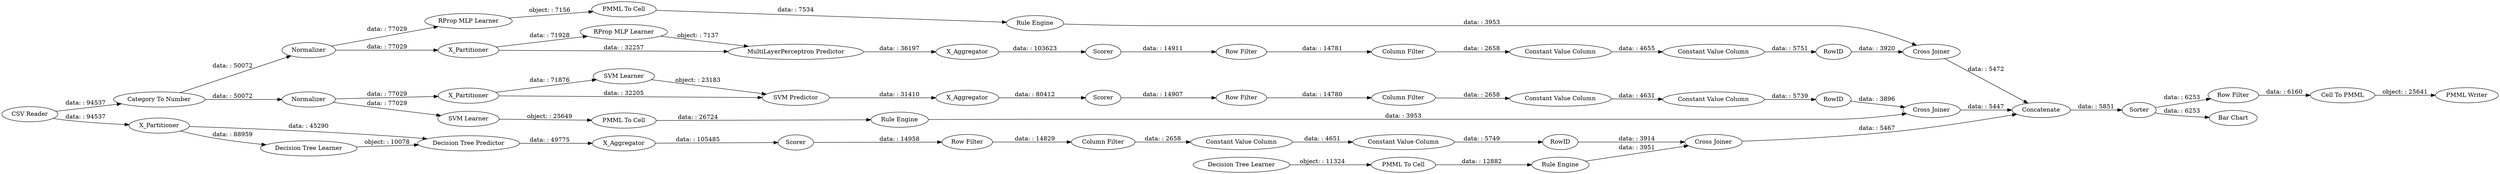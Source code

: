 digraph {
	"7513108873254320247_294" [label="Column Filter"]
	"4302176132831854662_34" [label="Rule Engine"]
	"2942056785280580072_64" [label="PMML Writer"]
	"2942056785280580072_71" [label="Row Filter"]
	"7513108873254320247_292" [label="Constant Value Column"]
	"3302551253734891376_292" [label="Constant Value Column"]
	"8155511897901632222_293" [label=RowID]
	"5152039483629524332_34" [label="PMML To Cell"]
	"-7797635339802819760_31" [label="RProp MLP Learner"]
	"-7797635339802819760_39" [label=Normalizer]
	"-7797635339802819760_40" [label=Scorer]
	"8155511897901632222_290" [label="Constant Value Column"]
	"3563586959059841778_32" [label="Decision Tree Predictor"]
	"2942056785280580072_66" [label=Sorter]
	"3302551253734891376_294" [label="Column Filter"]
	"3563586959059841778_2" [label=X_Partitioner]
	"-7797635339802819760_38" [label="Cross Joiner"]
	"8155511897901632222_292" [label="Constant Value Column"]
	"2942056785280580072_59" [label="Bar Chart"]
	"5116818908395721255_31" [label="SVM Learner"]
	"3302551253734891376_293" [label=RowID]
	"-3191873631538735805_28" [label="PMML To Cell"]
	"5152039483629524332_35" [label="Rule Engine"]
	"8155511897901632222_9" [label="Row Filter"]
	"7513108873254320247_290" [label="Constant Value Column"]
	"3302551253734891376_290" [label="Constant Value Column"]
	"5116818908395721255_2" [label=X_Partitioner]
	"5116818908395721255_39" [label="Cross Joiner"]
	"5116818908395721255_32" [label="SVM Predictor"]
	"3563586959059841778_31" [label="Decision Tree Learner"]
	"4302176132831854662_22" [label="PMML To Cell"]
	"4302176132831854662_35" [label="RProp MLP Learner"]
	"7513108873254320247_293" [label=RowID]
	"3563586959059841778_39" [label=Scorer]
	"5116818908395721255_7" [label=X_Aggregator]
	"5116818908395721255_41" [label=Scorer]
	"2942056785280580072_73" [label="Category To Number"]
	"-3191873631538735805_34" [label="Rule Engine"]
	"-7797635339802819760_2" [label=X_Partitioner]
	"3563586959059841778_7" [label=X_Aggregator]
	"5152039483629524332_33" [label="SVM Learner"]
	"-7797635339802819760_7" [label=X_Aggregator]
	"2942056785280580072_65" [label=Concatenate]
	"2942056785280580072_68" [label="Cell To PMML"]
	"7513108873254320247_9" [label="Row Filter"]
	"2942056785280580072_67" [label="CSV Reader"]
	"-3191873631538735805_33" [label="Decision Tree Learner"]
	"3563586959059841778_38" [label="Cross Joiner"]
	"3302551253734891376_9" [label="Row Filter"]
	"5116818908395721255_40" [label=Normalizer]
	"8155511897901632222_294" [label="Column Filter"]
	"-7797635339802819760_32" [label="MultiLayerPerceptron Predictor"]
	"-3191873631538735805_28" -> "-3191873631538735805_34" [label="data: : 12882"]
	"4302176132831854662_22" -> "4302176132831854662_34" [label="data: : 7534"]
	"-7797635339802819760_2" -> "-7797635339802819760_32" [label="data: : 32257"]
	"2942056785280580072_66" -> "2942056785280580072_71" [label="data: : 6253"]
	"5152039483629524332_35" -> "5116818908395721255_39" [label="data: : 3953"]
	"2942056785280580072_67" -> "2942056785280580072_73" [label="data: : 94537"]
	"3563586959059841778_38" -> "2942056785280580072_65" [label="data: : 5467"]
	"3563586959059841778_39" -> "8155511897901632222_9" [label="data: : 14958"]
	"5116818908395721255_39" -> "2942056785280580072_65" [label="data: : 5447"]
	"-7797635339802819760_32" -> "-7797635339802819760_7" [label="data: : 36197"]
	"8155511897901632222_293" -> "3563586959059841778_38" [label="data: : 3914"]
	"3563586959059841778_31" -> "3563586959059841778_32" [label="object: : 10078"]
	"5152039483629524332_33" -> "5152039483629524332_34" [label="object: : 25649"]
	"3302551253734891376_9" -> "3302551253734891376_294" [label="data: : 14780"]
	"5116818908395721255_32" -> "5116818908395721255_7" [label="data: : 31410"]
	"-3191873631538735805_34" -> "3563586959059841778_38" [label="data: : 3951"]
	"5116818908395721255_2" -> "5116818908395721255_31" [label="data: : 71876"]
	"3563586959059841778_32" -> "3563586959059841778_7" [label="data: : 49775"]
	"2942056785280580072_66" -> "2942056785280580072_59" [label="data: : 6253"]
	"7513108873254320247_292" -> "7513108873254320247_293" [label="data: : 5751"]
	"8155511897901632222_292" -> "8155511897901632222_293" [label="data: : 5749"]
	"2942056785280580072_65" -> "2942056785280580072_66" [label="data: : 5851"]
	"3302551253734891376_293" -> "5116818908395721255_39" [label="data: : 3896"]
	"8155511897901632222_9" -> "8155511897901632222_294" [label="data: : 14829"]
	"-3191873631538735805_33" -> "-3191873631538735805_28" [label="object: : 11324"]
	"3302551253734891376_292" -> "3302551253734891376_293" [label="data: : 5739"]
	"8155511897901632222_290" -> "8155511897901632222_292" [label="data: : 4651"]
	"5116818908395721255_40" -> "5116818908395721255_2" [label="data: : 77029"]
	"3302551253734891376_290" -> "3302551253734891376_292" [label="data: : 4631"]
	"3302551253734891376_294" -> "3302551253734891376_290" [label="data: : 2658"]
	"5152039483629524332_34" -> "5152039483629524332_35" [label="data: : 26724"]
	"2942056785280580072_71" -> "2942056785280580072_68" [label="data: : 6160"]
	"8155511897901632222_294" -> "8155511897901632222_290" [label="data: : 2658"]
	"5116818908395721255_40" -> "5152039483629524332_33" [label="data: : 77029"]
	"-7797635339802819760_38" -> "2942056785280580072_65" [label="data: : 5472"]
	"2942056785280580072_73" -> "5116818908395721255_40" [label="data: : 50072"]
	"-7797635339802819760_39" -> "4302176132831854662_35" [label="data: : 77029"]
	"2942056785280580072_73" -> "-7797635339802819760_39" [label="data: : 50072"]
	"7513108873254320247_294" -> "7513108873254320247_290" [label="data: : 2658"]
	"-7797635339802819760_31" -> "-7797635339802819760_32" [label="object: : 7137"]
	"5116818908395721255_7" -> "5116818908395721255_41" [label="data: : 80412"]
	"4302176132831854662_35" -> "4302176132831854662_22" [label="object: : 7156"]
	"7513108873254320247_9" -> "7513108873254320247_294" [label="data: : 14781"]
	"3563586959059841778_2" -> "3563586959059841778_32" [label="data: : 45290"]
	"5116818908395721255_2" -> "5116818908395721255_32" [label="data: : 32205"]
	"2942056785280580072_67" -> "3563586959059841778_2" [label="data: : 94537"]
	"-7797635339802819760_40" -> "7513108873254320247_9" [label="data: : 14911"]
	"4302176132831854662_34" -> "-7797635339802819760_38" [label="data: : 3953"]
	"7513108873254320247_290" -> "7513108873254320247_292" [label="data: : 4655"]
	"-7797635339802819760_2" -> "-7797635339802819760_31" [label="data: : 71928"]
	"-7797635339802819760_39" -> "-7797635339802819760_2" [label="data: : 77029"]
	"3563586959059841778_7" -> "3563586959059841778_39" [label="data: : 105485"]
	"5116818908395721255_41" -> "3302551253734891376_9" [label="data: : 14907"]
	"5116818908395721255_31" -> "5116818908395721255_32" [label="object: : 23183"]
	"2942056785280580072_68" -> "2942056785280580072_64" [label="object: : 25641"]
	"-7797635339802819760_7" -> "-7797635339802819760_40" [label="data: : 103623"]
	"7513108873254320247_293" -> "-7797635339802819760_38" [label="data: : 3920"]
	"3563586959059841778_2" -> "3563586959059841778_31" [label="data: : 88959"]
	rankdir=LR
}
